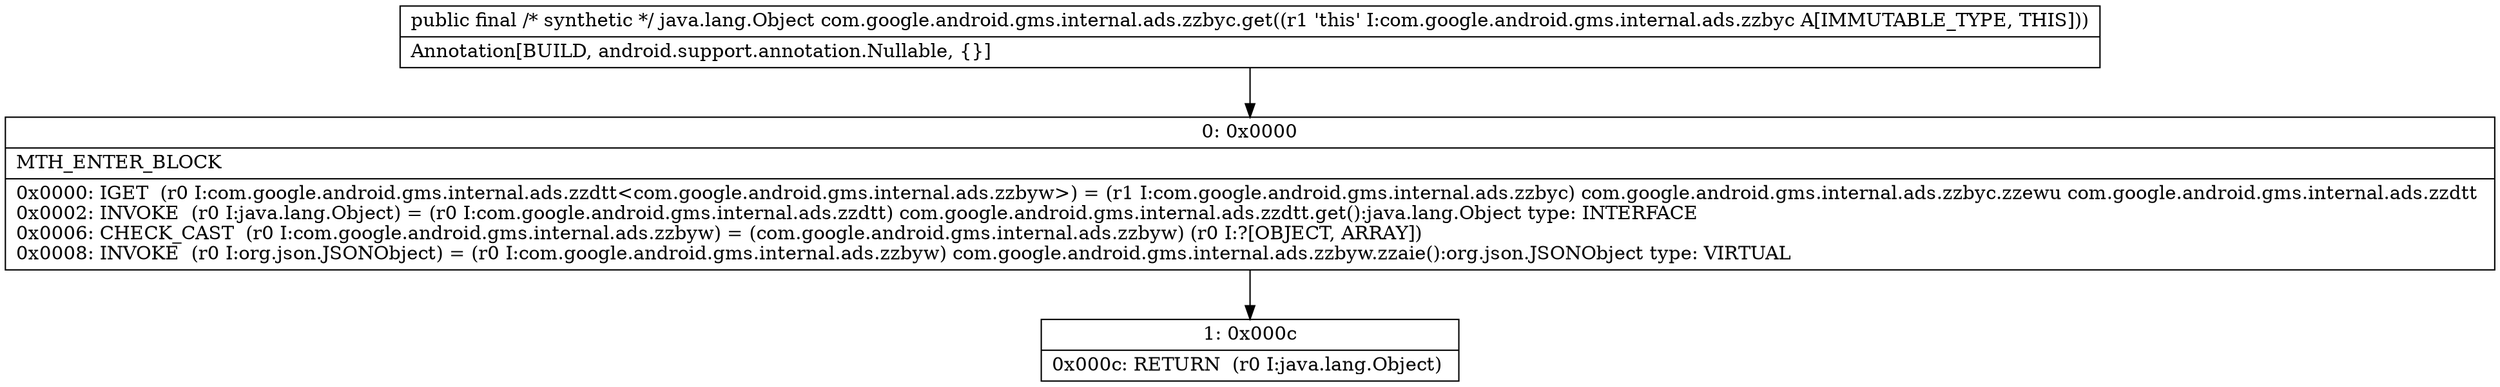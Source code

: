 digraph "CFG forcom.google.android.gms.internal.ads.zzbyc.get()Ljava\/lang\/Object;" {
Node_0 [shape=record,label="{0\:\ 0x0000|MTH_ENTER_BLOCK\l|0x0000: IGET  (r0 I:com.google.android.gms.internal.ads.zzdtt\<com.google.android.gms.internal.ads.zzbyw\>) = (r1 I:com.google.android.gms.internal.ads.zzbyc) com.google.android.gms.internal.ads.zzbyc.zzewu com.google.android.gms.internal.ads.zzdtt \l0x0002: INVOKE  (r0 I:java.lang.Object) = (r0 I:com.google.android.gms.internal.ads.zzdtt) com.google.android.gms.internal.ads.zzdtt.get():java.lang.Object type: INTERFACE \l0x0006: CHECK_CAST  (r0 I:com.google.android.gms.internal.ads.zzbyw) = (com.google.android.gms.internal.ads.zzbyw) (r0 I:?[OBJECT, ARRAY]) \l0x0008: INVOKE  (r0 I:org.json.JSONObject) = (r0 I:com.google.android.gms.internal.ads.zzbyw) com.google.android.gms.internal.ads.zzbyw.zzaie():org.json.JSONObject type: VIRTUAL \l}"];
Node_1 [shape=record,label="{1\:\ 0x000c|0x000c: RETURN  (r0 I:java.lang.Object) \l}"];
MethodNode[shape=record,label="{public final \/* synthetic *\/ java.lang.Object com.google.android.gms.internal.ads.zzbyc.get((r1 'this' I:com.google.android.gms.internal.ads.zzbyc A[IMMUTABLE_TYPE, THIS]))  | Annotation[BUILD, android.support.annotation.Nullable, \{\}]\l}"];
MethodNode -> Node_0;
Node_0 -> Node_1;
}

